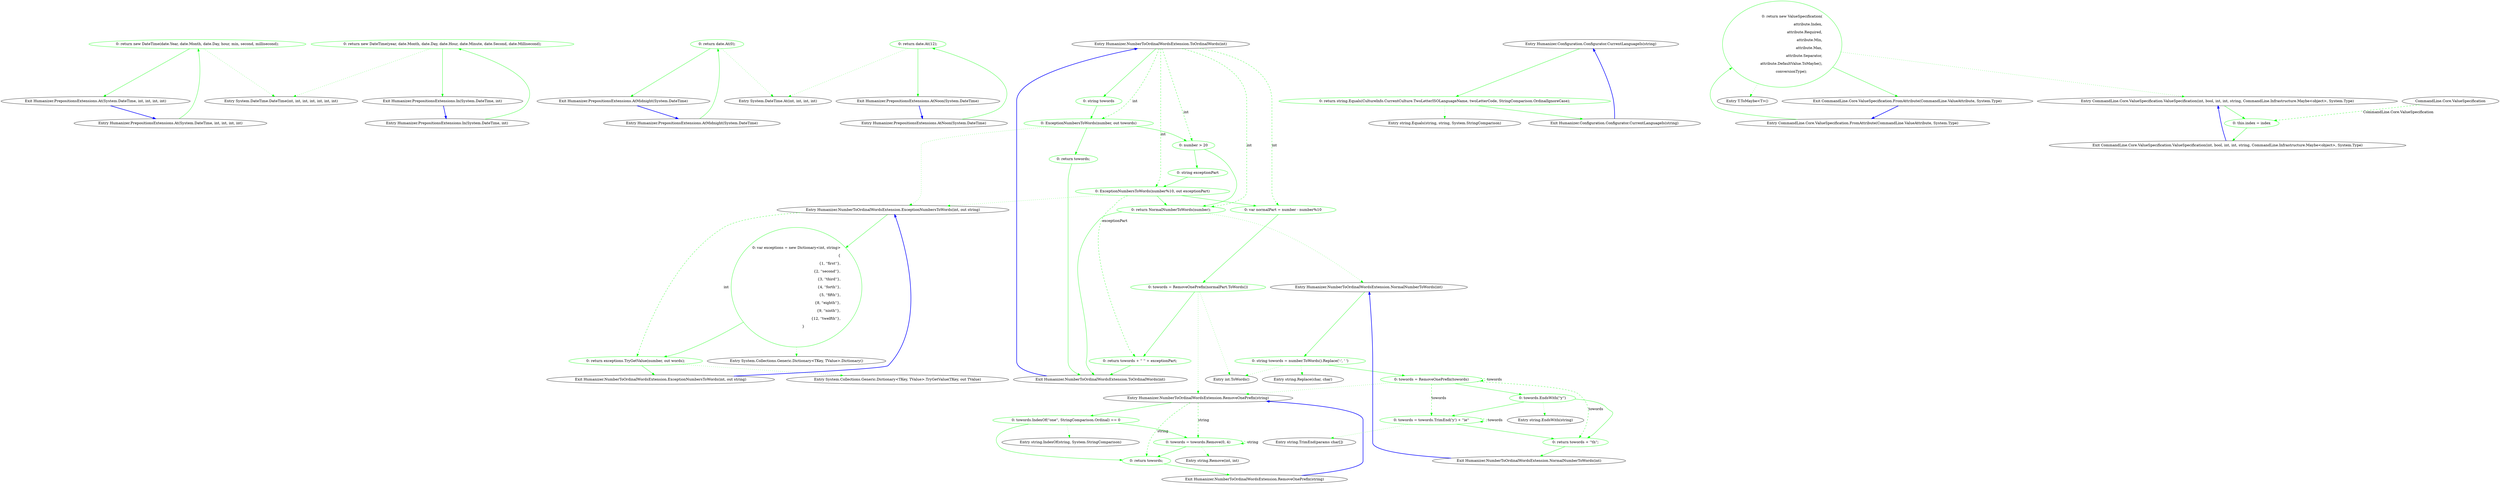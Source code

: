 digraph  {
d1 [cluster="Humanizer.PrepositionsExtensions.At(System.DateTime, int, int, int, int)", color=green, community=0, label="0: return new DateTime(date.Year, date.Month, date.Day, hour, min, second, millisecond);", span="7-7"];
d0 [cluster="Humanizer.PrepositionsExtensions.At(System.DateTime, int, int, int, int)", label="Entry Humanizer.PrepositionsExtensions.At(System.DateTime, int, int, int, int)", span="5-5"];
d2 [cluster="Humanizer.PrepositionsExtensions.At(System.DateTime, int, int, int, int)", label="Exit Humanizer.PrepositionsExtensions.At(System.DateTime, int, int, int, int)", span="5-5"];
d3 [cluster="System.DateTime.DateTime(int, int, int, int, int, int, int)", label="Entry System.DateTime.DateTime(int, int, int, int, int, int, int)", span="0-0"];
d5 [cluster="Humanizer.PrepositionsExtensions.AtMidnight(System.DateTime)", color=green, community=0, label="0: return date.At(0);", span="17-17"];
d4 [cluster="Humanizer.PrepositionsExtensions.AtMidnight(System.DateTime)", label="Entry Humanizer.PrepositionsExtensions.AtMidnight(System.DateTime)", span="15-15"];
d6 [cluster="Humanizer.PrepositionsExtensions.AtMidnight(System.DateTime)", label="Exit Humanizer.PrepositionsExtensions.AtMidnight(System.DateTime)", span="15-15"];
d7 [cluster="System.DateTime.At(int, int, int, int)", label="Entry System.DateTime.At(int, int, int, int)", span="5-5"];
d9 [cluster="Humanizer.PrepositionsExtensions.AtNoon(System.DateTime)", color=green, community=0, label="0: return date.At(12);", span="27-27"];
d8 [cluster="Humanizer.PrepositionsExtensions.AtNoon(System.DateTime)", label="Entry Humanizer.PrepositionsExtensions.AtNoon(System.DateTime)", span="25-25"];
d10 [cluster="Humanizer.PrepositionsExtensions.AtNoon(System.DateTime)", label="Exit Humanizer.PrepositionsExtensions.AtNoon(System.DateTime)", span="25-25"];
d12 [cluster="Humanizer.PrepositionsExtensions.In(System.DateTime, int)", color=green, community=0, label="0: return new DateTime(year, date.Month, date.Day, date.Hour, date.Minute, date.Second, date.Millisecond);", span="38-38"];
d11 [cluster="Humanizer.PrepositionsExtensions.In(System.DateTime, int)", label="Entry Humanizer.PrepositionsExtensions.In(System.DateTime, int)", span="36-36"];
d13 [cluster="Humanizer.PrepositionsExtensions.In(System.DateTime, int)", label="Exit Humanizer.PrepositionsExtensions.In(System.DateTime, int)", span="36-36"];
m2_0 [cluster="Humanizer.NumberToOrdinalWordsExtension.ToOrdinalWords(int)", file="CreatingMethods.cs", label="Entry Humanizer.NumberToOrdinalWordsExtension.ToOrdinalWords(int)", span="15-15"];
m2_1 [cluster="Humanizer.NumberToOrdinalWordsExtension.ToOrdinalWords(int)", color=green, community=0, file="CreatingMethods.cs", label="0: string towords", span="17-17"];
m2_2 [cluster="Humanizer.NumberToOrdinalWordsExtension.ToOrdinalWords(int)", color=green, community=0, file="CreatingMethods.cs", label="0: ExceptionNumbersToWords(number, out towords)", span="19-19"];
m2_3 [cluster="Humanizer.NumberToOrdinalWordsExtension.ToOrdinalWords(int)", color=green, community=0, file="CreatingMethods.cs", label="0: return towords;", span="20-20"];
m2_4 [cluster="Humanizer.NumberToOrdinalWordsExtension.ToOrdinalWords(int)", color=green, community=0, file="CreatingMethods.cs", label="0: number > 20", span="23-23"];
m2_5 [cluster="Humanizer.NumberToOrdinalWordsExtension.ToOrdinalWords(int)", color=green, community=0, file="CreatingMethods.cs", label="0: string exceptionPart", span="25-25"];
m2_10 [cluster="Humanizer.NumberToOrdinalWordsExtension.ToOrdinalWords(int)", color=green, community=0, file="CreatingMethods.cs", label="0: return NormalNumberToWords(number);", span="34-34"];
m2_6 [cluster="Humanizer.NumberToOrdinalWordsExtension.ToOrdinalWords(int)", color=green, community=0, file="CreatingMethods.cs", label="0: ExceptionNumbersToWords(number%10, out exceptionPart)", span="26-26"];
m2_7 [cluster="Humanizer.NumberToOrdinalWordsExtension.ToOrdinalWords(int)", color=green, community=0, file="CreatingMethods.cs", label="0: var normalPart = number - number%10", span="28-28"];
m2_9 [cluster="Humanizer.NumberToOrdinalWordsExtension.ToOrdinalWords(int)", color=green, community=0, file="CreatingMethods.cs", label="0: return towords + '' '' + exceptionPart;", span="30-30"];
m2_8 [cluster="Humanizer.NumberToOrdinalWordsExtension.ToOrdinalWords(int)", color=green, community=0, file="CreatingMethods.cs", label="0: towords = RemoveOnePrefix(normalPart.ToWords())", span="29-29"];
m2_11 [cluster="Humanizer.NumberToOrdinalWordsExtension.ToOrdinalWords(int)", file="CreatingMethods.cs", label="Exit Humanizer.NumberToOrdinalWordsExtension.ToOrdinalWords(int)", span="15-15"];
m2_34 [cluster="System.Collections.Generic.Dictionary<TKey, TValue>.Dictionary()", file="CreatingMethods.cs", label="Entry System.Collections.Generic.Dictionary<TKey, TValue>.Dictionary()", span="0-0"];
m2_22 [cluster="string.Replace(char, char)", file="CreatingMethods.cs", label="Entry string.Replace(char, char)", span="0-0"];
m2_35 [cluster="System.Collections.Generic.Dictionary<TKey, TValue>.TryGetValue(TKey, out TValue)", file="CreatingMethods.cs", label="Entry System.Collections.Generic.Dictionary<TKey, TValue>.TryGetValue(TKey, out TValue)", span="0-0"];
m2_23 [cluster="string.EndsWith(string)", file="CreatingMethods.cs", label="Entry string.EndsWith(string)", span="0-0"];
m2_12 [cluster="Humanizer.NumberToOrdinalWordsExtension.ExceptionNumbersToWords(int, out string)", file="CreatingMethods.cs", label="Entry Humanizer.NumberToOrdinalWordsExtension.ExceptionNumbersToWords(int, out string)", span="58-58"];
m2_31 [cluster="Humanizer.NumberToOrdinalWordsExtension.ExceptionNumbersToWords(int, out string)", color=green, community=0, file="CreatingMethods.cs", label="0: var exceptions = new Dictionary<int, string>\r\n            {\r\n                {1, ''first''},\r\n                {2, ''second''},\r\n                {3, ''third''},\r\n                {4, ''forth''},\r\n                {5, ''fifth''},\r\n                {8, ''eighth''},\r\n                {9, ''ninth''},\r\n                {12, ''twelfth''},\r\n            }", span="60-70"];
m2_32 [cluster="Humanizer.NumberToOrdinalWordsExtension.ExceptionNumbersToWords(int, out string)", color=green, community=0, file="CreatingMethods.cs", label="0: return exceptions.TryGetValue(number, out words);", span="72-72"];
m2_33 [cluster="Humanizer.NumberToOrdinalWordsExtension.ExceptionNumbersToWords(int, out string)", file="CreatingMethods.cs", label="Exit Humanizer.NumberToOrdinalWordsExtension.ExceptionNumbersToWords(int, out string)", span="58-58"];
m2_13 [cluster="int.ToWords()", file="CreatingMethods.cs", label="Entry int.ToWords()", span="16-16"];
m2_30 [cluster="string.Remove(int, int)", file="CreatingMethods.cs", label="Entry string.Remove(int, int)", span="0-0"];
m2_24 [cluster="string.TrimEnd(params char[])", file="CreatingMethods.cs", label="Entry string.TrimEnd(params char[])", span="0-0"];
m2_14 [cluster="Humanizer.NumberToOrdinalWordsExtension.RemoveOnePrefix(string)", file="CreatingMethods.cs", label="Entry Humanizer.NumberToOrdinalWordsExtension.RemoveOnePrefix(string)", span="49-49"];
m2_25 [cluster="Humanizer.NumberToOrdinalWordsExtension.RemoveOnePrefix(string)", color=green, community=0, file="CreatingMethods.cs", label="0: towords.IndexOf(''one'', StringComparison.Ordinal) == 0", span="52-52"];
m2_26 [cluster="Humanizer.NumberToOrdinalWordsExtension.RemoveOnePrefix(string)", color=green, community=0, file="CreatingMethods.cs", label="0: towords = towords.Remove(0, 4)", span="53-53"];
m2_27 [cluster="Humanizer.NumberToOrdinalWordsExtension.RemoveOnePrefix(string)", color=green, community=0, file="CreatingMethods.cs", label="0: return towords;", span="55-55"];
m2_28 [cluster="Humanizer.NumberToOrdinalWordsExtension.RemoveOnePrefix(string)", file="CreatingMethods.cs", label="Exit Humanizer.NumberToOrdinalWordsExtension.RemoveOnePrefix(string)", span="49-49"];
m2_15 [cluster="Humanizer.NumberToOrdinalWordsExtension.NormalNumberToWords(int)", file="CreatingMethods.cs", label="Entry Humanizer.NumberToOrdinalWordsExtension.NormalNumberToWords(int)", span="37-37"];
m2_16 [cluster="Humanizer.NumberToOrdinalWordsExtension.NormalNumberToWords(int)", color=green, community=0, file="CreatingMethods.cs", label="0: string towords = number.ToWords().Replace('-', ' ')", span="39-39"];
m2_17 [cluster="Humanizer.NumberToOrdinalWordsExtension.NormalNumberToWords(int)", color=green, community=0, file="CreatingMethods.cs", label="0: towords = RemoveOnePrefix(towords)", span="41-41"];
m2_18 [cluster="Humanizer.NumberToOrdinalWordsExtension.NormalNumberToWords(int)", color=green, community=0, file="CreatingMethods.cs", label="0: towords.EndsWith(''y'')", span="43-43"];
m2_19 [cluster="Humanizer.NumberToOrdinalWordsExtension.NormalNumberToWords(int)", color=green, community=0, file="CreatingMethods.cs", label="0: towords = towords.TrimEnd('y') + ''ie''", span="44-44"];
m2_20 [cluster="Humanizer.NumberToOrdinalWordsExtension.NormalNumberToWords(int)", color=green, community=0, file="CreatingMethods.cs", label="0: return towords + ''th'';", span="46-46"];
m2_21 [cluster="Humanizer.NumberToOrdinalWordsExtension.NormalNumberToWords(int)", file="CreatingMethods.cs", label="Exit Humanizer.NumberToOrdinalWordsExtension.NormalNumberToWords(int)", span="37-37"];
m2_29 [cluster="string.IndexOf(string, System.StringComparison)", file="CreatingMethods.cs", label="Entry string.IndexOf(string, System.StringComparison)", span="0-0"];
m3_0 [cluster="Humanizer.Configuration.Configurator.CurrentLanguageIs(string)", file="DateHumanizeExtensions.cs", label="Entry Humanizer.Configuration.Configurator.CurrentLanguageIs(string)", span="33-33"];
m3_1 [cluster="Humanizer.Configuration.Configurator.CurrentLanguageIs(string)", color=green, community=0, file="DateHumanizeExtensions.cs", label="0: return string.Equals(CultureInfo.CurrentCulture.TwoLetterISOLanguageName, twoLetterCode, StringComparison.OrdinalIgnoreCase);", span="35-35"];
m3_2 [cluster="Humanizer.Configuration.Configurator.CurrentLanguageIs(string)", file="DateHumanizeExtensions.cs", label="Exit Humanizer.Configuration.Configurator.CurrentLanguageIs(string)", span="33-33"];
m3_3 [cluster="string.Equals(string, string, System.StringComparison)", file="DateHumanizeExtensions.cs", label="Entry string.Equals(string, string, System.StringComparison)", span="0-0"];
m4_6 [cluster="T.ToMaybe<T>()", file="DateHumanizeTests.cs", label="Entry T.ToMaybe<T>()", span="82-82"];
m4_0 [cluster="CommandLine.Core.ValueSpecification.ValueSpecification(int, bool, int, int, string, CommandLine.Infrastructure.Maybe<object>, System.Type)", file="DateHumanizeTests.cs", label="Entry CommandLine.Core.ValueSpecification.ValueSpecification(int, bool, int, int, string, CommandLine.Infrastructure.Maybe<object>, System.Type)", span="11-11"];
m4_1 [cluster="CommandLine.Core.ValueSpecification.ValueSpecification(int, bool, int, int, string, CommandLine.Infrastructure.Maybe<object>, System.Type)", color=green, community=0, file="DateHumanizeTests.cs", label="0: this.index = index", span="14-14"];
m4_2 [cluster="CommandLine.Core.ValueSpecification.ValueSpecification(int, bool, int, int, string, CommandLine.Infrastructure.Maybe<object>, System.Type)", file="DateHumanizeTests.cs", label="Exit CommandLine.Core.ValueSpecification.ValueSpecification(int, bool, int, int, string, CommandLine.Infrastructure.Maybe<object>, System.Type)", span="11-11"];
m4_3 [cluster="CommandLine.Core.ValueSpecification.FromAttribute(CommandLine.ValueAttribute, System.Type)", file="DateHumanizeTests.cs", label="Entry CommandLine.Core.ValueSpecification.FromAttribute(CommandLine.ValueAttribute, System.Type)", span="17-17"];
m4_4 [cluster="CommandLine.Core.ValueSpecification.FromAttribute(CommandLine.ValueAttribute, System.Type)", color=green, community=0, file="DateHumanizeTests.cs", label="0: return new ValueSpecification(\r\n                attribute.Index,\r\n                attribute.Required,\r\n                attribute.Min,\r\n                attribute.Max,\r\n                attribute.Separator,\r\n                attribute.DefaultValue.ToMaybe(),\r\n                conversionType);", span="19-26"];
m4_5 [cluster="CommandLine.Core.ValueSpecification.FromAttribute(CommandLine.ValueAttribute, System.Type)", file="DateHumanizeTests.cs", label="Exit CommandLine.Core.ValueSpecification.FromAttribute(CommandLine.ValueAttribute, System.Type)", span="17-17"];
m4_7 [file="DateHumanizeTests.cs", label="CommandLine.Core.ValueSpecification", span=""];
d1 -> d2  [color=green, key=0, style=solid];
d1 -> d3  [color=green, key=2, style=dotted];
d0 -> d1  [color=green, key=0, style=solid];
d2 -> d0  [color=blue, key=0, style=bold];
d5 -> d6  [color=green, key=0, style=solid];
d5 -> d7  [color=green, key=2, style=dotted];
d4 -> d5  [color=green, key=0, style=solid];
d6 -> d4  [color=blue, key=0, style=bold];
d9 -> d10  [color=green, key=0, style=solid];
d9 -> d7  [color=green, key=2, style=dotted];
d8 -> d9  [color=green, key=0, style=solid];
d10 -> d8  [color=blue, key=0, style=bold];
d12 -> d13  [color=green, key=0, style=solid];
d12 -> d3  [color=green, key=2, style=dotted];
d11 -> d12  [color=green, key=0, style=solid];
d13 -> d11  [color=blue, key=0, style=bold];
m2_0 -> m2_1  [color=green, key=0, style=solid];
m2_0 -> m2_2  [color=green, key=1, label=int, style=dashed];
m2_0 -> m2_4  [color=green, key=1, label=int, style=dashed];
m2_0 -> m2_6  [color=green, key=1, label=int, style=dashed];
m2_0 -> m2_7  [color=green, key=1, label=int, style=dashed];
m2_0 -> m2_10  [color=green, key=1, label=int, style=dashed];
m2_1 -> m2_2  [color=green, key=0, style=solid];
m2_2 -> m2_3  [color=green, key=0, style=solid];
m2_2 -> m2_4  [color=green, key=0, style=solid];
m2_2 -> m2_12  [color=green, key=2, style=dotted];
m2_3 -> m2_11  [color=green, key=0, style=solid];
m2_4 -> m2_5  [color=green, key=0, style=solid];
m2_4 -> m2_10  [color=green, key=0, style=solid];
m2_5 -> m2_6  [color=green, key=0, style=solid];
m2_10 -> m2_11  [color=green, key=0, style=solid];
m2_10 -> m2_15  [color=green, key=2, style=dotted];
m2_6 -> m2_7  [color=green, key=0, style=solid];
m2_6 -> m2_10  [color=green, key=0, style=solid];
m2_6 -> m2_12  [color=green, key=2, style=dotted];
m2_6 -> m2_9  [color=green, key=1, label=exceptionPart, style=dashed];
m2_7 -> m2_8  [color=green, key=0, style=solid];
m2_9 -> m2_11  [color=green, key=0, style=solid];
m2_8 -> m2_9  [color=green, key=0, style=solid];
m2_8 -> m2_13  [color=green, key=2, style=dotted];
m2_8 -> m2_14  [color=green, key=2, style=dotted];
m2_11 -> m2_0  [color=blue, key=0, style=bold];
m2_12 -> m2_31  [color=green, key=0, style=solid];
m2_12 -> m2_32  [color=green, key=1, label=int, style=dashed];
m2_31 -> m2_32  [color=green, key=0, style=solid];
m2_31 -> m2_34  [color=green, key=2, style=dotted];
m2_32 -> m2_33  [color=green, key=0, style=solid];
m2_32 -> m2_35  [color=green, key=2, style=dotted];
m2_33 -> m2_12  [color=blue, key=0, style=bold];
m2_14 -> m2_25  [color=green, key=0, style=solid];
m2_14 -> m2_26  [color=green, key=1, label=string, style=dashed];
m2_14 -> m2_27  [color=green, key=1, label=string, style=dashed];
m2_25 -> m2_26  [color=green, key=0, style=solid];
m2_25 -> m2_27  [color=green, key=0, style=solid];
m2_25 -> m2_29  [color=green, key=2, style=dotted];
m2_26 -> m2_26  [color=green, key=1, label=string, style=dashed];
m2_26 -> m2_27  [color=green, key=0, style=solid];
m2_26 -> m2_30  [color=green, key=2, style=dotted];
m2_27 -> m2_28  [color=green, key=0, style=solid];
m2_28 -> m2_14  [color=blue, key=0, style=bold];
m2_15 -> m2_16  [color=green, key=0, style=solid];
m2_16 -> m2_17  [color=green, key=0, style=solid];
m2_16 -> m2_13  [color=green, key=2, style=dotted];
m2_16 -> m2_22  [color=green, key=2, style=dotted];
m2_17 -> m2_17  [color=green, key=1, label=towords, style=dashed];
m2_17 -> m2_18  [color=green, key=0, style=solid];
m2_17 -> m2_14  [color=green, key=2, style=dotted];
m2_17 -> m2_19  [color=green, key=1, label=towords, style=dashed];
m2_17 -> m2_20  [color=green, key=1, label=towords, style=dashed];
m2_18 -> m2_19  [color=green, key=0, style=solid];
m2_18 -> m2_20  [color=green, key=0, style=solid];
m2_18 -> m2_23  [color=green, key=2, style=dotted];
m2_19 -> m2_19  [color=green, key=1, label=towords, style=dashed];
m2_19 -> m2_20  [color=green, key=0, style=solid];
m2_19 -> m2_24  [color=green, key=2, style=dotted];
m2_20 -> m2_21  [color=green, key=0, style=solid];
m2_21 -> m2_15  [color=blue, key=0, style=bold];
m3_0 -> m3_1  [color=green, key=0, style=solid];
m3_1 -> m3_2  [color=green, key=0, style=solid];
m3_1 -> m3_3  [color=green, key=2, style=dotted];
m3_2 -> m3_0  [color=blue, key=0, style=bold];
m4_0 -> m4_1  [color=green, key=0, style=solid];
m4_1 -> m4_2  [color=green, key=0, style=solid];
m4_2 -> m4_0  [color=blue, key=0, style=bold];
m4_3 -> m4_4  [color=green, key=0, style=solid];
m4_4 -> m4_5  [color=green, key=0, style=solid];
m4_4 -> m4_0  [color=green, key=2, style=dotted];
m4_4 -> m4_6  [color=green, key=2, style=dotted];
m4_5 -> m4_3  [color=blue, key=0, style=bold];
m4_7 -> m4_1  [color=green, key=1, label="CommandLine.Core.ValueSpecification", style=dashed];
}
